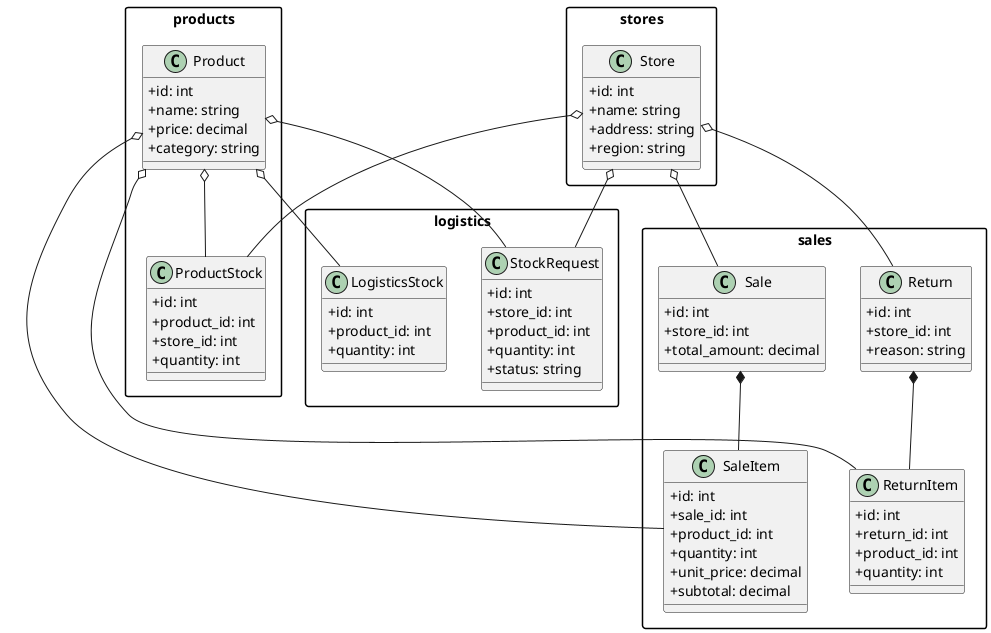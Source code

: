 @startuml
skinparam packageStyle rectangle
skinparam classAttributeIconSize 0

package "stores" {
  class Store {
    +id: int
    +name: string
    +address: string
    +region: string
  }
}

package "products" {
  class Product {
    +id: int
    +name: string
    +price: decimal
    +category: string
  }

  class ProductStock {
    +id: int
    +product_id: int
    +store_id: int
    +quantity: int
  }
}

package "sales" {
  class Sale {
    +id: int
    +store_id: int
    +total_amount: decimal
  }

  class SaleItem {
    +id: int
    +sale_id: int
    +product_id: int
    +quantity: int
    +unit_price: decimal
    +subtotal: decimal
  }

  class Return {
    +id: int
    +store_id: int
    +reason: string
  }

  class ReturnItem {
    +id: int
    +return_id: int
    +product_id: int
    +quantity: int
  }
}

package "logistics" {
  class LogisticsStock {
    +id: int
    +product_id: int
    +quantity: int
  }

  class StockRequest {
    +id: int
    +store_id: int
    +product_id: int
    +quantity: int
    +status: string
  }
}

' Aggregation: Store contains ProductStock, Sale, Return, StockRequest
Store o-- ProductStock
Store o-- Sale
Store o-- Return
Store o-- StockRequest

' Aggregation: Product is referenced by many things but does not own them
Product o-- ProductStock
Product o-- SaleItem
Product o-- ReturnItem
Product o-- LogisticsStock
Product o-- StockRequest

' Composition: Sale owns its SaleItems
Sale *-- SaleItem

' Composition: Return owns its ReturnItems
Return *-- ReturnItem

@enduml
